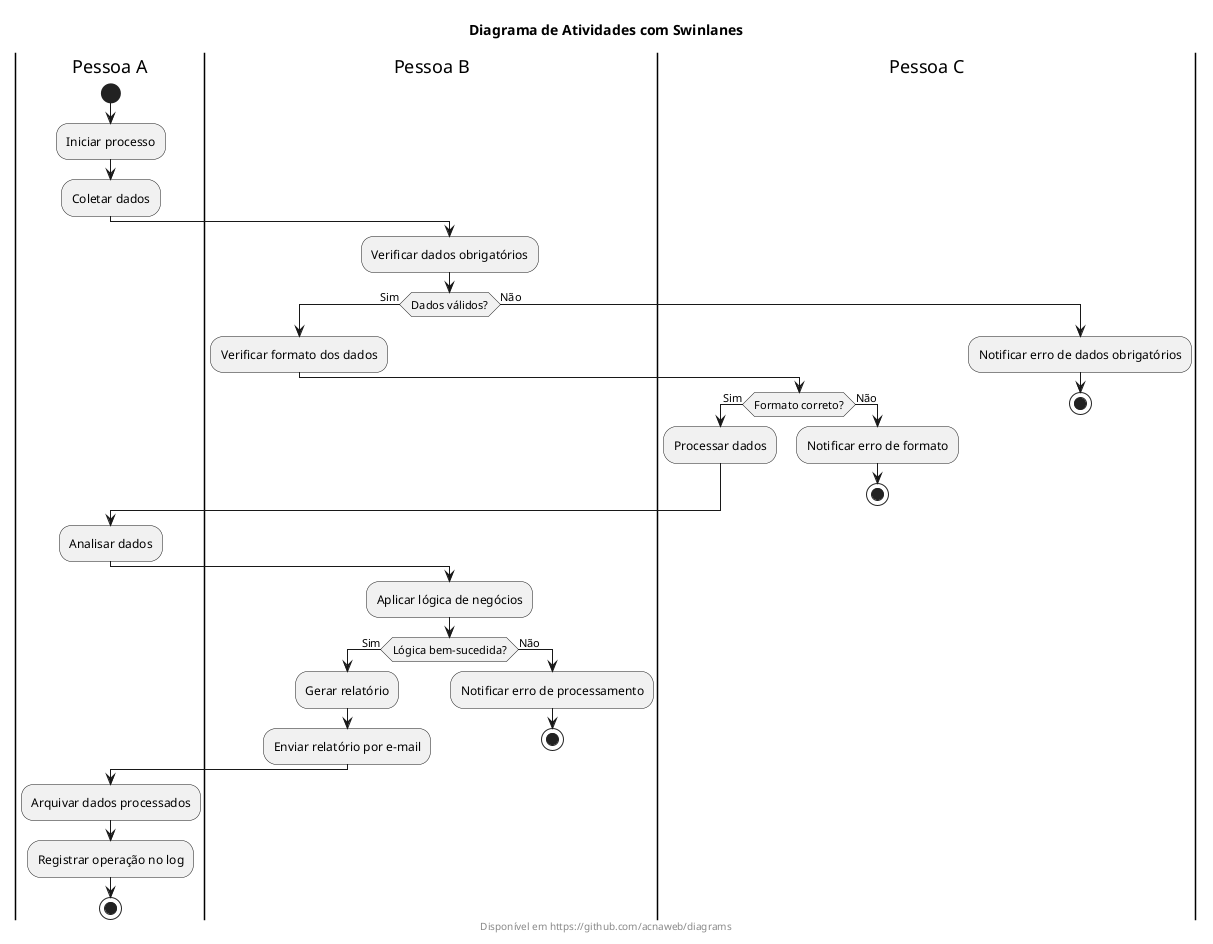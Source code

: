 @startuml
title Diagrama de Atividades com Swinlanes
footer Disponível em https://github.com/acnaweb/diagrams

|Pessoa A|
start
:Iniciar processo;
:Coletar dados;

|Pessoa B|
:Verificar dados obrigatórios;
if (Dados válidos?) then (Sim)
    :Verificar formato dos dados;
    |Pessoa C|
    if (Formato correto?) then (Sim)
        :Processar dados;
    else (Não)
        :Notificar erro de formato;
        stop
    endif
else (Não)
    :Notificar erro de dados obrigatórios;
    stop
endif

|Pessoa A|
:Analisar dados;

|Pessoa B|
:Aplicar lógica de negócios;
if (Lógica bem-sucedida?) then (Sim)
    :Gerar relatório;
    :Enviar relatório por e-mail;
else (Não)
    :Notificar erro de processamento;
    stop
endif

|Pessoa A|
:Arquivar dados processados;
:Registrar operação no log;
stop
@enduml

